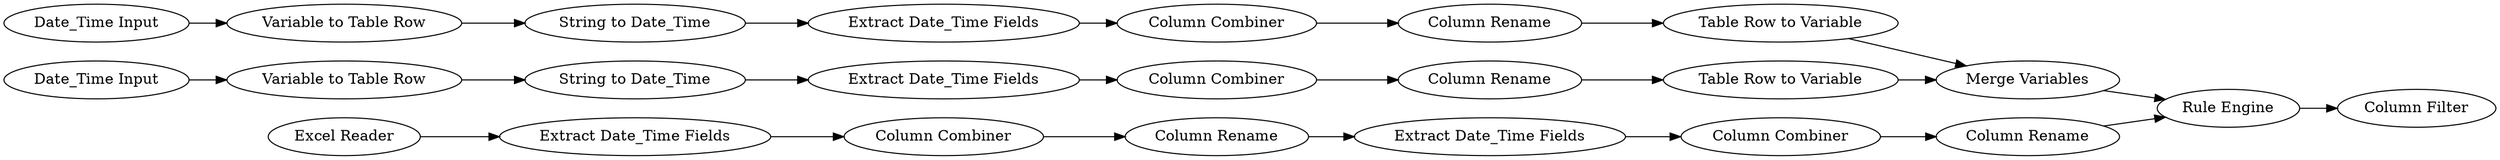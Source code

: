 digraph {
	7 -> 8
	8 -> 9
	23 -> 24
	13 -> 14
	19 -> 18
	21 -> 22
	2 -> 11
	22 -> 23
	10 -> 23
	1 -> 4
	12 -> 13
	11 -> 16
	4 -> 12
	14 -> 15
	20 -> 22
	3 -> 5
	6 -> 7
	15 -> 20
	17 -> 19
	5 -> 6
	9 -> 10
	18 -> 21
	16 -> 17
	7 [label="Column Rename"]
	9 [label="Column Combiner"]
	18 [label="Column Rename"]
	21 [label="Table Row to Variable"]
	8 [label="Extract Date_Time Fields"]
	17 [label="Extract Date_Time Fields"]
	3 [label="Excel Reader"]
	19 [label="Column Combiner"]
	24 [label="Column Filter"]
	6 [label="Column Combiner"]
	15 [label="Column Rename"]
	10 [label="Column Rename"]
	12 [label="String to Date_Time"]
	16 [label="String to Date_Time"]
	1 [label="Date_Time Input"]
	22 [label="Merge Variables"]
	11 [label="Variable to Table Row"]
	4 [label="Variable to Table Row"]
	23 [label="Rule Engine"]
	14 [label="Column Combiner"]
	5 [label="Extract Date_Time Fields"]
	13 [label="Extract Date_Time Fields"]
	20 [label="Table Row to Variable"]
	2 [label="Date_Time Input"]
	rankdir=LR
}
